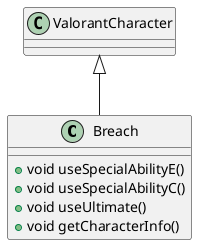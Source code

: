 @startuml
class Breach {
+ void useSpecialAbilityE()
+ void useSpecialAbilityC()
+ void useUltimate()
+ void getCharacterInfo()
}


ValorantCharacter <|-- Breach
@enduml